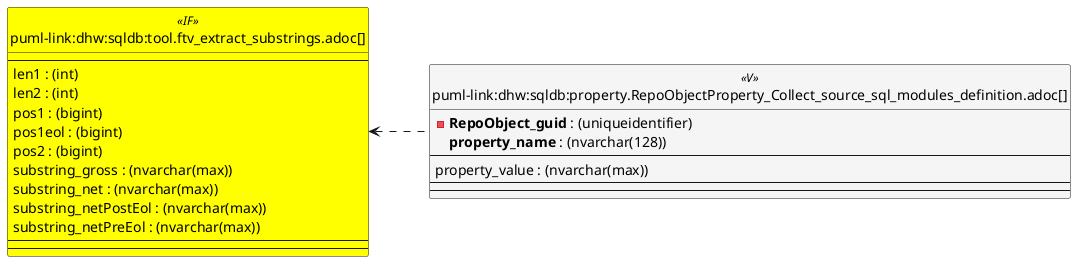 @startuml
left to right direction
'top to bottom direction
hide circle
'avoide "." issues:
set namespaceSeparator none


skinparam class {
  BackgroundColor White
  BackgroundColor<<FN>> Yellow
  BackgroundColor<<FS>> Yellow
  BackgroundColor<<FT>> LightGray
  BackgroundColor<<IF>> Yellow
  BackgroundColor<<IS>> Yellow
  BackgroundColor<<P>> Aqua
  BackgroundColor<<PC>> Aqua
  BackgroundColor<<SN>> Yellow
  BackgroundColor<<SO>> SlateBlue
  BackgroundColor<<TF>> LightGray
  BackgroundColor<<TR>> Tomato
  BackgroundColor<<U>> White
  BackgroundColor<<V>> WhiteSmoke
  BackgroundColor<<X>> Aqua
  BackgroundColor<<external>> AliceBlue
}


entity "puml-link:dhw:sqldb:property.RepoObjectProperty_Collect_source_sql_modules_definition.adoc[]" as property.RepoObjectProperty_Collect_source_sql_modules_definition << V >> {
  - **RepoObject_guid** : (uniqueidentifier)
  **property_name** : (nvarchar(128))
  --
  property_value : (nvarchar(max))
  --
  --
}

entity "puml-link:dhw:sqldb:tool.ftv_extract_substrings.adoc[]" as tool.ftv_extract_substrings << IF >> {
  --
  len1 : (int)
  len2 : (int)
  pos1 : (bigint)
  pos1eol : (bigint)
  pos2 : (bigint)
  substring_gross : (nvarchar(max))
  substring_net : (nvarchar(max))
  substring_netPostEol : (nvarchar(max))
  substring_netPreEol : (nvarchar(max))
  --
  --
}

tool.ftv_extract_substrings <.. property.RepoObjectProperty_Collect_source_sql_modules_definition

@enduml

